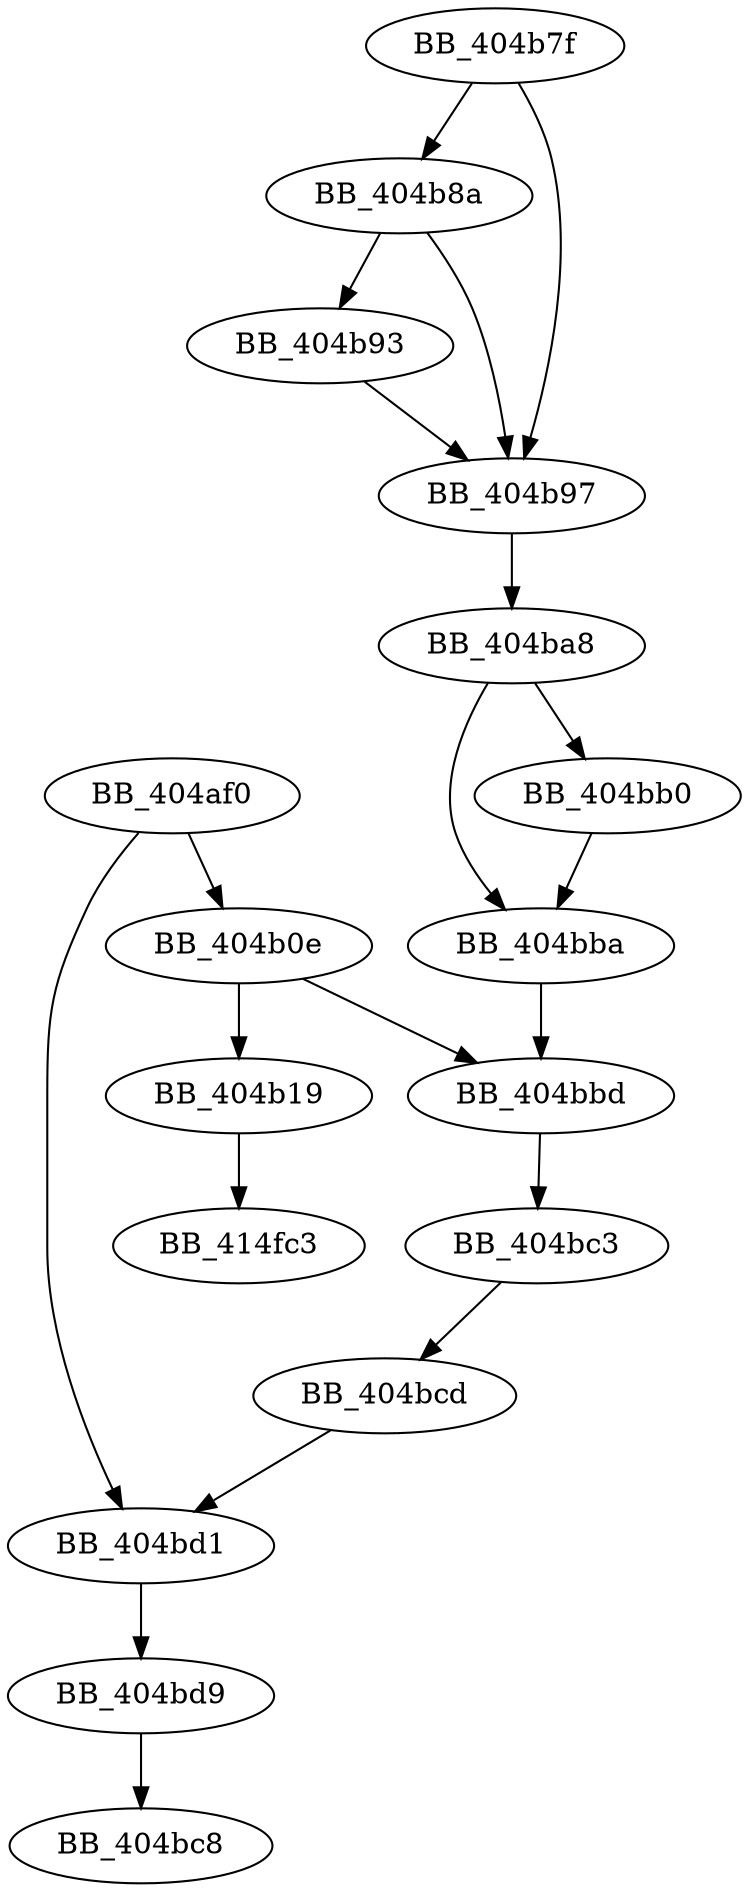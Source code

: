 DiGraph sub_404AF0{
BB_404af0->BB_404b0e
BB_404af0->BB_404bd1
BB_404b0e->BB_404b19
BB_404b0e->BB_404bbd
BB_404b19->BB_414fc3
BB_404b7f->BB_404b8a
BB_404b7f->BB_404b97
BB_404b8a->BB_404b93
BB_404b8a->BB_404b97
BB_404b93->BB_404b97
BB_404b97->BB_404ba8
BB_404ba8->BB_404bb0
BB_404ba8->BB_404bba
BB_404bb0->BB_404bba
BB_404bba->BB_404bbd
BB_404bbd->BB_404bc3
BB_404bc3->BB_404bcd
BB_404bcd->BB_404bd1
BB_404bd1->BB_404bd9
BB_404bd9->BB_404bc8
}
